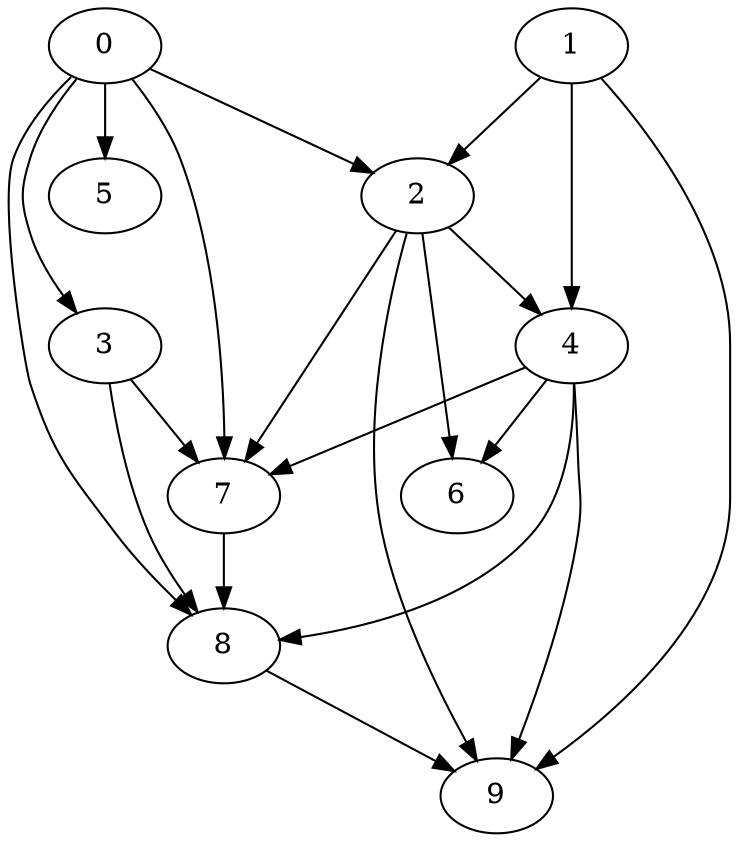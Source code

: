 digraph "Random_Nodes_10_Density_2.00_CCR_1.02_WeightType_Random_GB" {
	graph ["Duplicate states"=0,
		GraphType=Random,
		"Max states in OPEN"=0,
		Modes="120000ms; topo-ordered tasks, ; Pruning: task equivalence, fixed order ready list, ; F-value: ; Optimisation: best schedule length (\
SL) optimisation on equal, ",
		NumberOfTasks=10,
		"Pruned using list schedule length"=4,
		"States removed from OPEN"=0,
		TargetSystem="Homogeneous-4",
		"Time to schedule (ms)"=98,
		"Total idle time"=58,
		"Total schedule length"=79,
		"Total sequential time"=124,
		"Total states created"=7
	];
	0	["Finish time"=12,
		Processor=0,
		"Start time"=0,
		Weight=12];
	2	["Finish time"=35,
		Processor=0,
		"Start time"=14,
		Weight=21];
	0 -> 2	[Weight=4];
	3	["Finish time"=26,
		Processor=1,
		"Start time"=18,
		Weight=8];
	0 -> 3	[Weight=6];
	7	["Finish time"=57,
		Processor=0,
		"Start time"=49,
		Weight=8];
	0 -> 7	[Weight=10];
	8	["Finish time"=65,
		Processor=0,
		"Start time"=57,
		Weight=8];
	0 -> 8	[Weight=9];
	5	["Finish time"=34,
		Processor=2,
		"Start time"=17,
		Weight=17];
	0 -> 5	[Weight=5];
	1	["Finish time"=10,
		Processor=1,
		"Start time"=0,
		Weight=10];
	1 -> 2	[Weight=4];
	4	["Finish time"=49,
		Processor=0,
		"Start time"=35,
		Weight=14];
	1 -> 4	[Weight=9];
	9	["Finish time"=79,
		Processor=0,
		"Start time"=65,
		Weight=14];
	1 -> 9	[Weight=9];
	2 -> 4	[Weight=7];
	2 -> 7	[Weight=8];
	2 -> 9	[Weight=2];
	6	["Finish time"=69,
		Processor=1,
		"Start time"=57,
		Weight=12];
	2 -> 6	[Weight=5];
	4 -> 7	[Weight=6];
	4 -> 8	[Weight=10];
	4 -> 9	[Weight=2];
	4 -> 6	[Weight=8];
	3 -> 7	[Weight=7];
	3 -> 8	[Weight=3];
	7 -> 8	[Weight=6];
	8 -> 9	[Weight=6];
}
